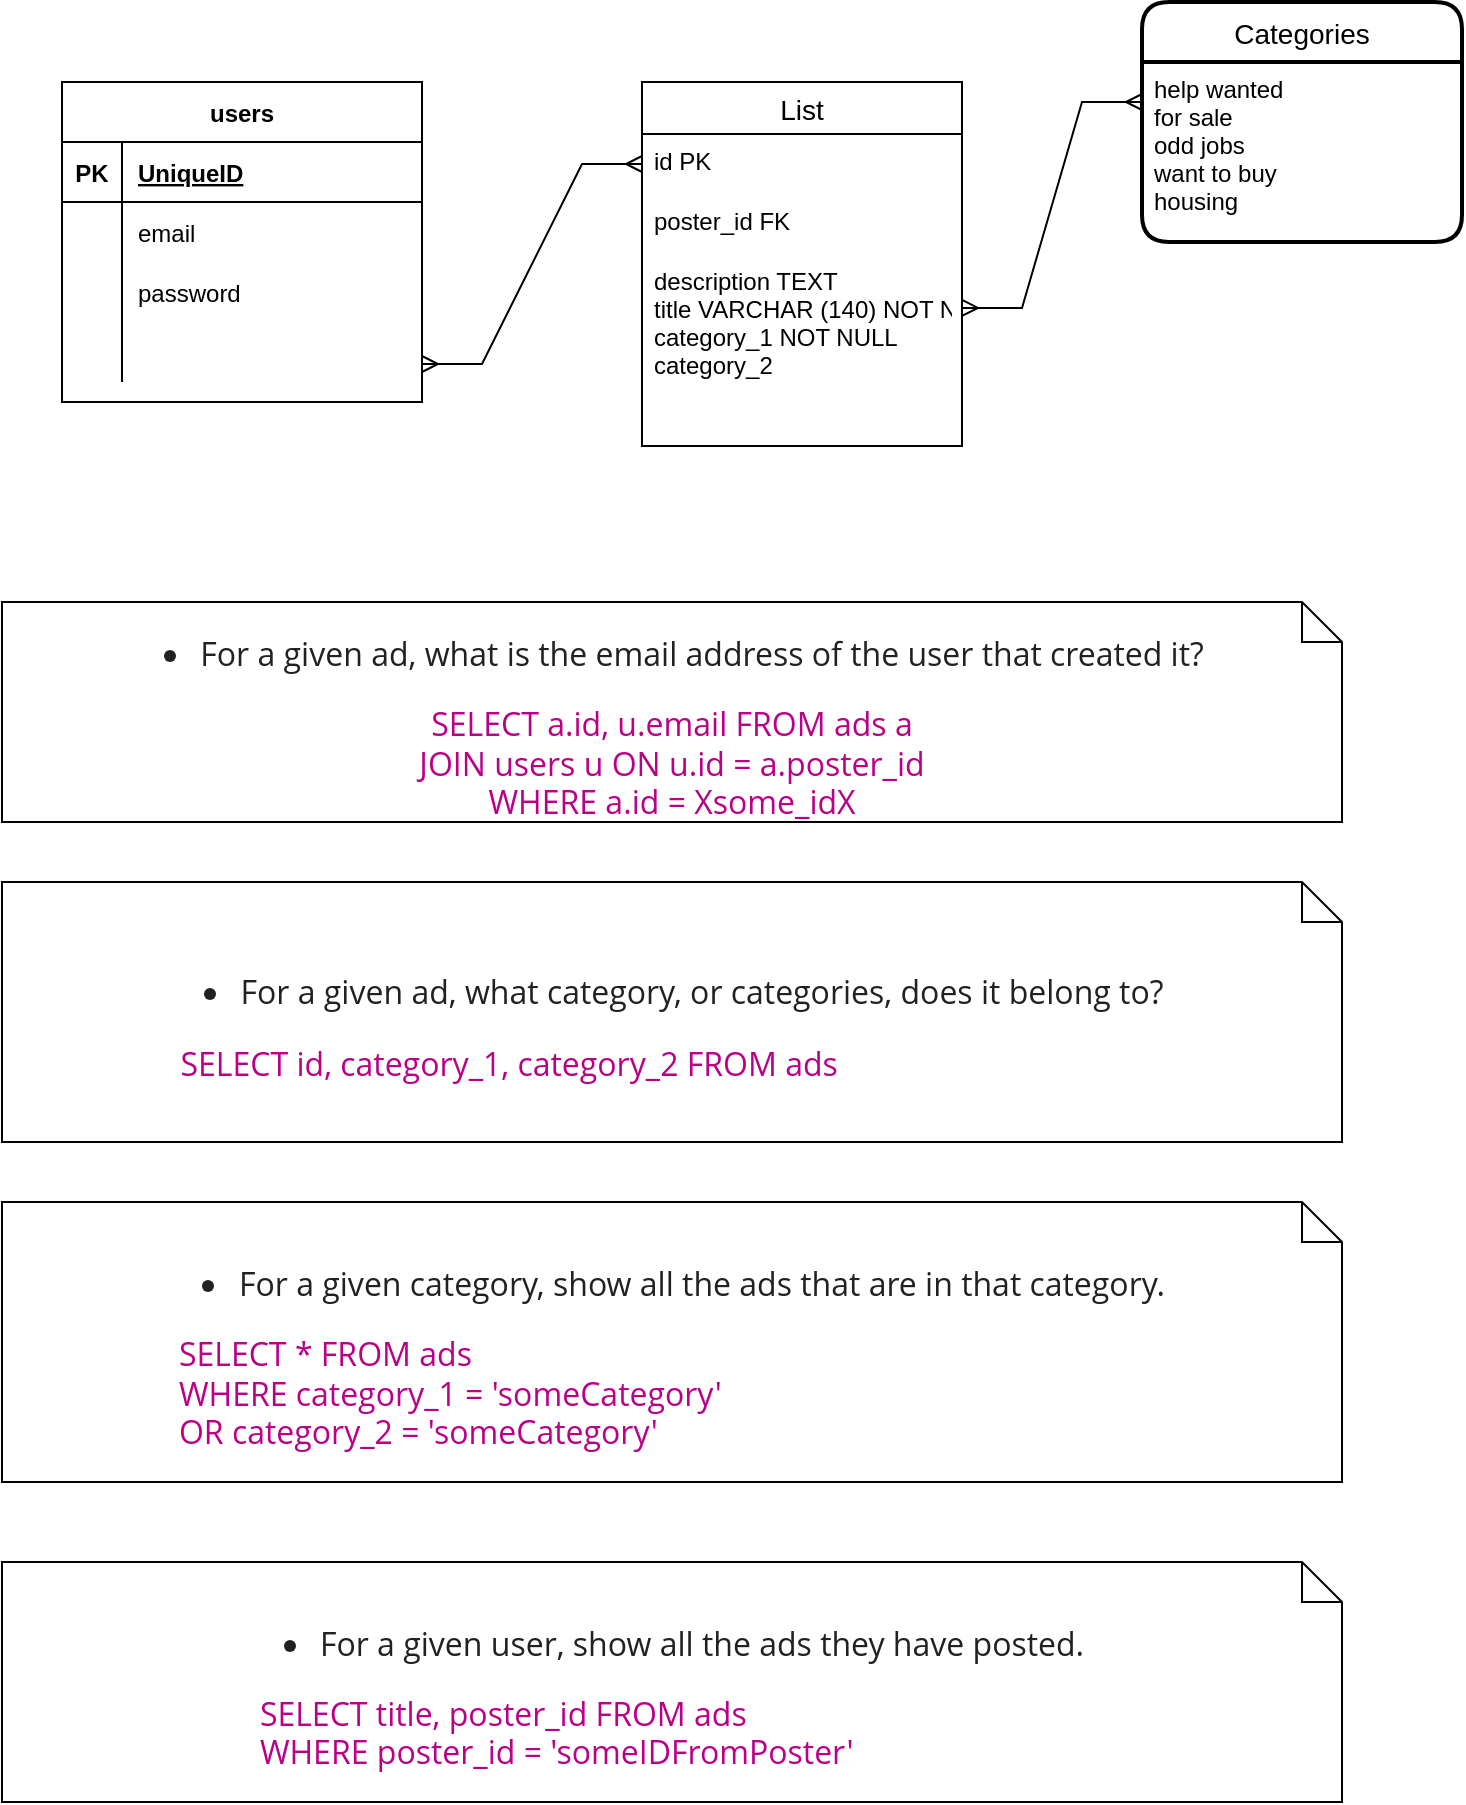 <mxfile version="15.5.0" type="github"><diagram id="TKBHjeMUX4SVVweOgZpz" name="Page-1"><mxGraphModel dx="792" dy="531" grid="1" gridSize="10" guides="1" tooltips="1" connect="1" arrows="1" fold="1" page="1" pageScale="1" pageWidth="850" pageHeight="1100" math="0" shadow="0"><root><mxCell id="0"/><mxCell id="1" parent="0"/><mxCell id="F07HtA7_FzHsaL7UaA5x-1" value="users" style="shape=table;startSize=30;container=1;collapsible=1;childLayout=tableLayout;fixedRows=1;rowLines=0;fontStyle=1;align=center;resizeLast=1;" vertex="1" parent="1"><mxGeometry x="40" y="80" width="180" height="160" as="geometry"/></mxCell><mxCell id="F07HtA7_FzHsaL7UaA5x-2" value="" style="shape=partialRectangle;collapsible=0;dropTarget=0;pointerEvents=0;fillColor=none;top=0;left=0;bottom=1;right=0;points=[[0,0.5],[1,0.5]];portConstraint=eastwest;" vertex="1" parent="F07HtA7_FzHsaL7UaA5x-1"><mxGeometry y="30" width="180" height="30" as="geometry"/></mxCell><mxCell id="F07HtA7_FzHsaL7UaA5x-3" value="PK" style="shape=partialRectangle;connectable=0;fillColor=none;top=0;left=0;bottom=0;right=0;fontStyle=1;overflow=hidden;" vertex="1" parent="F07HtA7_FzHsaL7UaA5x-2"><mxGeometry width="30" height="30" as="geometry"><mxRectangle width="30" height="30" as="alternateBounds"/></mxGeometry></mxCell><mxCell id="F07HtA7_FzHsaL7UaA5x-4" value="UniqueID" style="shape=partialRectangle;connectable=0;fillColor=none;top=0;left=0;bottom=0;right=0;align=left;spacingLeft=6;fontStyle=5;overflow=hidden;" vertex="1" parent="F07HtA7_FzHsaL7UaA5x-2"><mxGeometry x="30" width="150" height="30" as="geometry"><mxRectangle width="150" height="30" as="alternateBounds"/></mxGeometry></mxCell><mxCell id="F07HtA7_FzHsaL7UaA5x-5" value="" style="shape=partialRectangle;collapsible=0;dropTarget=0;pointerEvents=0;fillColor=none;top=0;left=0;bottom=0;right=0;points=[[0,0.5],[1,0.5]];portConstraint=eastwest;" vertex="1" parent="F07HtA7_FzHsaL7UaA5x-1"><mxGeometry y="60" width="180" height="30" as="geometry"/></mxCell><mxCell id="F07HtA7_FzHsaL7UaA5x-6" value="" style="shape=partialRectangle;connectable=0;fillColor=none;top=0;left=0;bottom=0;right=0;editable=1;overflow=hidden;" vertex="1" parent="F07HtA7_FzHsaL7UaA5x-5"><mxGeometry width="30" height="30" as="geometry"><mxRectangle width="30" height="30" as="alternateBounds"/></mxGeometry></mxCell><mxCell id="F07HtA7_FzHsaL7UaA5x-7" value="email" style="shape=partialRectangle;connectable=0;fillColor=none;top=0;left=0;bottom=0;right=0;align=left;spacingLeft=6;overflow=hidden;" vertex="1" parent="F07HtA7_FzHsaL7UaA5x-5"><mxGeometry x="30" width="150" height="30" as="geometry"><mxRectangle width="150" height="30" as="alternateBounds"/></mxGeometry></mxCell><mxCell id="F07HtA7_FzHsaL7UaA5x-8" value="" style="shape=partialRectangle;collapsible=0;dropTarget=0;pointerEvents=0;fillColor=none;top=0;left=0;bottom=0;right=0;points=[[0,0.5],[1,0.5]];portConstraint=eastwest;" vertex="1" parent="F07HtA7_FzHsaL7UaA5x-1"><mxGeometry y="90" width="180" height="30" as="geometry"/></mxCell><mxCell id="F07HtA7_FzHsaL7UaA5x-9" value="" style="shape=partialRectangle;connectable=0;fillColor=none;top=0;left=0;bottom=0;right=0;editable=1;overflow=hidden;" vertex="1" parent="F07HtA7_FzHsaL7UaA5x-8"><mxGeometry width="30" height="30" as="geometry"><mxRectangle width="30" height="30" as="alternateBounds"/></mxGeometry></mxCell><mxCell id="F07HtA7_FzHsaL7UaA5x-10" value="password" style="shape=partialRectangle;connectable=0;fillColor=none;top=0;left=0;bottom=0;right=0;align=left;spacingLeft=6;overflow=hidden;" vertex="1" parent="F07HtA7_FzHsaL7UaA5x-8"><mxGeometry x="30" width="150" height="30" as="geometry"><mxRectangle width="150" height="30" as="alternateBounds"/></mxGeometry></mxCell><mxCell id="F07HtA7_FzHsaL7UaA5x-11" value="" style="shape=partialRectangle;collapsible=0;dropTarget=0;pointerEvents=0;fillColor=none;top=0;left=0;bottom=0;right=0;points=[[0,0.5],[1,0.5]];portConstraint=eastwest;" vertex="1" parent="F07HtA7_FzHsaL7UaA5x-1"><mxGeometry y="120" width="180" height="30" as="geometry"/></mxCell><mxCell id="F07HtA7_FzHsaL7UaA5x-12" value="" style="shape=partialRectangle;connectable=0;fillColor=none;top=0;left=0;bottom=0;right=0;editable=1;overflow=hidden;" vertex="1" parent="F07HtA7_FzHsaL7UaA5x-11"><mxGeometry width="30" height="30" as="geometry"><mxRectangle width="30" height="30" as="alternateBounds"/></mxGeometry></mxCell><mxCell id="F07HtA7_FzHsaL7UaA5x-13" value="" style="shape=partialRectangle;connectable=0;fillColor=none;top=0;left=0;bottom=0;right=0;align=left;spacingLeft=6;overflow=hidden;" vertex="1" parent="F07HtA7_FzHsaL7UaA5x-11"><mxGeometry x="30" width="150" height="30" as="geometry"><mxRectangle width="150" height="30" as="alternateBounds"/></mxGeometry></mxCell><mxCell id="F07HtA7_FzHsaL7UaA5x-14" value="Categories" style="swimlane;childLayout=stackLayout;horizontal=1;startSize=30;horizontalStack=0;rounded=1;fontSize=14;fontStyle=0;strokeWidth=2;resizeParent=0;resizeLast=1;shadow=0;dashed=0;align=center;" vertex="1" parent="1"><mxGeometry x="580" y="40" width="160" height="120" as="geometry"/></mxCell><mxCell id="F07HtA7_FzHsaL7UaA5x-15" value="help wanted&#10;for sale&#10;odd jobs&#10;want to buy&#10;housing&#10;&#10;" style="align=left;strokeColor=none;fillColor=none;spacingLeft=4;fontSize=12;verticalAlign=top;resizable=0;rotatable=0;part=1;" vertex="1" parent="F07HtA7_FzHsaL7UaA5x-14"><mxGeometry y="30" width="160" height="90" as="geometry"/></mxCell><mxCell id="F07HtA7_FzHsaL7UaA5x-16" value="List" style="swimlane;fontStyle=0;childLayout=stackLayout;horizontal=1;startSize=26;horizontalStack=0;resizeParent=1;resizeParentMax=0;resizeLast=0;collapsible=1;marginBottom=0;align=center;fontSize=14;" vertex="1" parent="1"><mxGeometry x="330" y="80" width="160" height="182" as="geometry"/></mxCell><mxCell id="F07HtA7_FzHsaL7UaA5x-17" value="id PK" style="text;strokeColor=none;fillColor=none;spacingLeft=4;spacingRight=4;overflow=hidden;rotatable=0;points=[[0,0.5],[1,0.5]];portConstraint=eastwest;fontSize=12;" vertex="1" parent="F07HtA7_FzHsaL7UaA5x-16"><mxGeometry y="26" width="160" height="30" as="geometry"/></mxCell><mxCell id="F07HtA7_FzHsaL7UaA5x-18" value="poster_id FK" style="text;strokeColor=none;fillColor=none;spacingLeft=4;spacingRight=4;overflow=hidden;rotatable=0;points=[[0,0.5],[1,0.5]];portConstraint=eastwest;fontSize=12;" vertex="1" parent="F07HtA7_FzHsaL7UaA5x-16"><mxGeometry y="56" width="160" height="30" as="geometry"/></mxCell><mxCell id="F07HtA7_FzHsaL7UaA5x-19" value="description TEXT&#10;title VARCHAR (140) NOT NULL&#10;category_1 NOT NULL&#10;category_2 " style="text;strokeColor=none;fillColor=none;spacingLeft=4;spacingRight=4;overflow=hidden;rotatable=0;points=[[0,0.5],[1,0.5]];portConstraint=eastwest;fontSize=12;" vertex="1" parent="F07HtA7_FzHsaL7UaA5x-16"><mxGeometry y="86" width="160" height="96" as="geometry"/></mxCell><mxCell id="F07HtA7_FzHsaL7UaA5x-20" value="&lt;ul style=&quot;box-sizing: inherit ; margin: 1em 0px 1em 0.625em ; padding: 0px ; color: rgba(0 , 0 , 0 , 0.87) ; font-family: &amp;#34;open sans&amp;#34; , &amp;#34;helvetica neue&amp;#34; , &amp;#34;helvetica&amp;#34; , &amp;#34;arial&amp;#34; , sans-serif ; font-size: 16px&quot;&gt;&lt;li style=&quot;box-sizing: inherit ; margin-bottom: 0.5em ; margin-left: 1.25em&quot;&gt;For a given ad, what is the email address of the user that created it?&lt;/li&gt;&lt;/ul&gt;&lt;div&gt;&lt;font color=&quot;rgba(0, 0, 0, 0.871)&quot; face=&quot;open sans, helvetica neue, helvetica, arial, sans-serif&quot;&gt;&lt;span style=&quot;font-size: 16px&quot;&gt;SELECT a.id, u.email FROM ads a&lt;/span&gt;&lt;/font&gt;&lt;/div&gt;&lt;div&gt;&lt;font color=&quot;rgba(0, 0, 0, 0.871)&quot; face=&quot;open sans, helvetica neue, helvetica, arial, sans-serif&quot;&gt;&lt;span style=&quot;font-size: 16px&quot;&gt;JOIN users u ON u.id = a.poster_id&lt;/span&gt;&lt;/font&gt;&lt;/div&gt;&lt;div&gt;&lt;font color=&quot;rgba(0, 0, 0, 0.871)&quot; face=&quot;open sans, helvetica neue, helvetica, arial, sans-serif&quot;&gt;&lt;span style=&quot;font-size: 16px&quot;&gt;WHERE a.id = Xsome_idX&lt;/span&gt;&lt;/font&gt;&lt;/div&gt;" style="shape=note;size=20;whiteSpace=wrap;html=1;" vertex="1" parent="1"><mxGeometry x="10" y="340" width="670" height="110" as="geometry"/></mxCell><mxCell id="F07HtA7_FzHsaL7UaA5x-21" value="&lt;ul style=&quot;box-sizing: inherit ; margin: 1em 0px 1em 0.625em ; padding: 0px ; color: rgba(0 , 0 , 0 , 0.87) ; font-family: &amp;#34;open sans&amp;#34; , &amp;#34;helvetica neue&amp;#34; , &amp;#34;helvetica&amp;#34; , &amp;#34;arial&amp;#34; , sans-serif ; font-size: 16px&quot;&gt;&lt;li style=&quot;box-sizing: inherit ; margin-bottom: 0.5em ; margin-left: 1.25em&quot;&gt;For a given ad, what category, or categories, does it belong to?&lt;/li&gt;&lt;/ul&gt;&lt;div style=&quot;text-align: left&quot;&gt;&lt;font color=&quot;rgba(0, 0, 0, 0.871)&quot; face=&quot;Open Sans, Helvetica Neue, Helvetica, Arial, sans-serif&quot;&gt;&lt;span style=&quot;font-size: 16px&quot;&gt;SELECT id, category_1, category_2 FROM ads&lt;/span&gt;&lt;/font&gt;&lt;/div&gt;" style="shape=note;size=20;whiteSpace=wrap;html=1;" vertex="1" parent="1"><mxGeometry x="10" y="480" width="670" height="130" as="geometry"/></mxCell><mxCell id="F07HtA7_FzHsaL7UaA5x-22" value="&lt;ul style=&quot;box-sizing: inherit ; margin: 1em 0px 1em 0.625em ; padding: 0px ; color: rgba(0 , 0 , 0 , 0.87) ; font-family: &amp;#34;open sans&amp;#34; , &amp;#34;helvetica neue&amp;#34; , &amp;#34;helvetica&amp;#34; , &amp;#34;arial&amp;#34; , sans-serif ; font-size: 16px&quot;&gt;&lt;li style=&quot;box-sizing: inherit ; margin-bottom: 0.5em ; margin-left: 1.25em&quot;&gt;For a given category, show all the ads that are in that category.&lt;/li&gt;&lt;/ul&gt;&lt;div style=&quot;text-align: left&quot;&gt;&lt;font color=&quot;rgba(0, 0, 0, 0.871)&quot; face=&quot;Open Sans, Helvetica Neue, Helvetica, Arial, sans-serif&quot;&gt;&lt;span style=&quot;font-size: 16px&quot;&gt;SELECT * FROM ads&lt;/span&gt;&lt;/font&gt;&lt;/div&gt;&lt;div style=&quot;text-align: left&quot;&gt;&lt;font color=&quot;rgba(0, 0, 0, 0.871)&quot; face=&quot;Open Sans, Helvetica Neue, Helvetica, Arial, sans-serif&quot;&gt;&lt;span style=&quot;font-size: 16px&quot;&gt;WHERE category_1 = 'someCategory'&lt;/span&gt;&lt;/font&gt;&lt;/div&gt;&lt;div style=&quot;text-align: left&quot;&gt;&lt;font color=&quot;rgba(0, 0, 0, 0.871)&quot; face=&quot;Open Sans, Helvetica Neue, Helvetica, Arial, sans-serif&quot;&gt;&lt;span style=&quot;font-size: 16px&quot;&gt;OR category_2 = 'someCategory'&lt;/span&gt;&lt;/font&gt;&lt;/div&gt;" style="shape=note;size=20;whiteSpace=wrap;html=1;" vertex="1" parent="1"><mxGeometry x="10" y="640" width="670" height="140" as="geometry"/></mxCell><mxCell id="F07HtA7_FzHsaL7UaA5x-23" value="&lt;ul style=&quot;box-sizing: inherit ; margin: 1em 0px 1em 0.625em ; padding: 0px ; color: rgba(0 , 0 , 0 , 0.87) ; font-family: &amp;#34;open sans&amp;#34; , &amp;#34;helvetica neue&amp;#34; , &amp;#34;helvetica&amp;#34; , &amp;#34;arial&amp;#34; , sans-serif ; font-size: 16px&quot;&gt;&lt;li style=&quot;box-sizing: inherit ; margin-bottom: 0px ; margin-left: 1.25em&quot;&gt;For a given user, show all the ads they have posted.&lt;/li&gt;&lt;/ul&gt;&lt;div style=&quot;text-align: left&quot;&gt;&lt;font color=&quot;rgba(0, 0, 0, 0.871)&quot; face=&quot;Open Sans, Helvetica Neue, Helvetica, Arial, sans-serif&quot;&gt;&lt;span style=&quot;font-size: 16px&quot;&gt;SELECT title, poster_id FROM ads&lt;/span&gt;&lt;/font&gt;&lt;/div&gt;&lt;div style=&quot;text-align: left&quot;&gt;&lt;font color=&quot;rgba(0, 0, 0, 0.871)&quot; face=&quot;Open Sans, Helvetica Neue, Helvetica, Arial, sans-serif&quot;&gt;&lt;span style=&quot;font-size: 16px&quot;&gt;WHERE poster_id = 'someIDFromPoster'&lt;/span&gt;&lt;/font&gt;&lt;/div&gt;" style="shape=note;size=20;whiteSpace=wrap;html=1;" vertex="1" parent="1"><mxGeometry x="10" y="820" width="670" height="120" as="geometry"/></mxCell><mxCell id="F07HtA7_FzHsaL7UaA5x-24" value="" style="edgeStyle=entityRelationEdgeStyle;fontSize=12;html=1;endArrow=ERmany;startArrow=ERmany;rounded=0;entryX=0;entryY=0.5;entryDx=0;entryDy=0;" edge="1" parent="1" target="F07HtA7_FzHsaL7UaA5x-17"><mxGeometry width="100" height="100" relative="1" as="geometry"><mxPoint x="220" y="221" as="sourcePoint"/><mxPoint x="320" y="121" as="targetPoint"/></mxGeometry></mxCell><mxCell id="F07HtA7_FzHsaL7UaA5x-25" value="" style="edgeStyle=entityRelationEdgeStyle;fontSize=12;html=1;endArrow=ERmany;startArrow=ERmany;rounded=0;exitX=1;exitY=0.281;exitDx=0;exitDy=0;exitPerimeter=0;" edge="1" parent="1" source="F07HtA7_FzHsaL7UaA5x-19"><mxGeometry width="100" height="100" relative="1" as="geometry"><mxPoint x="480" y="190" as="sourcePoint"/><mxPoint x="580" y="90" as="targetPoint"/></mxGeometry></mxCell></root></mxGraphModel></diagram></mxfile>